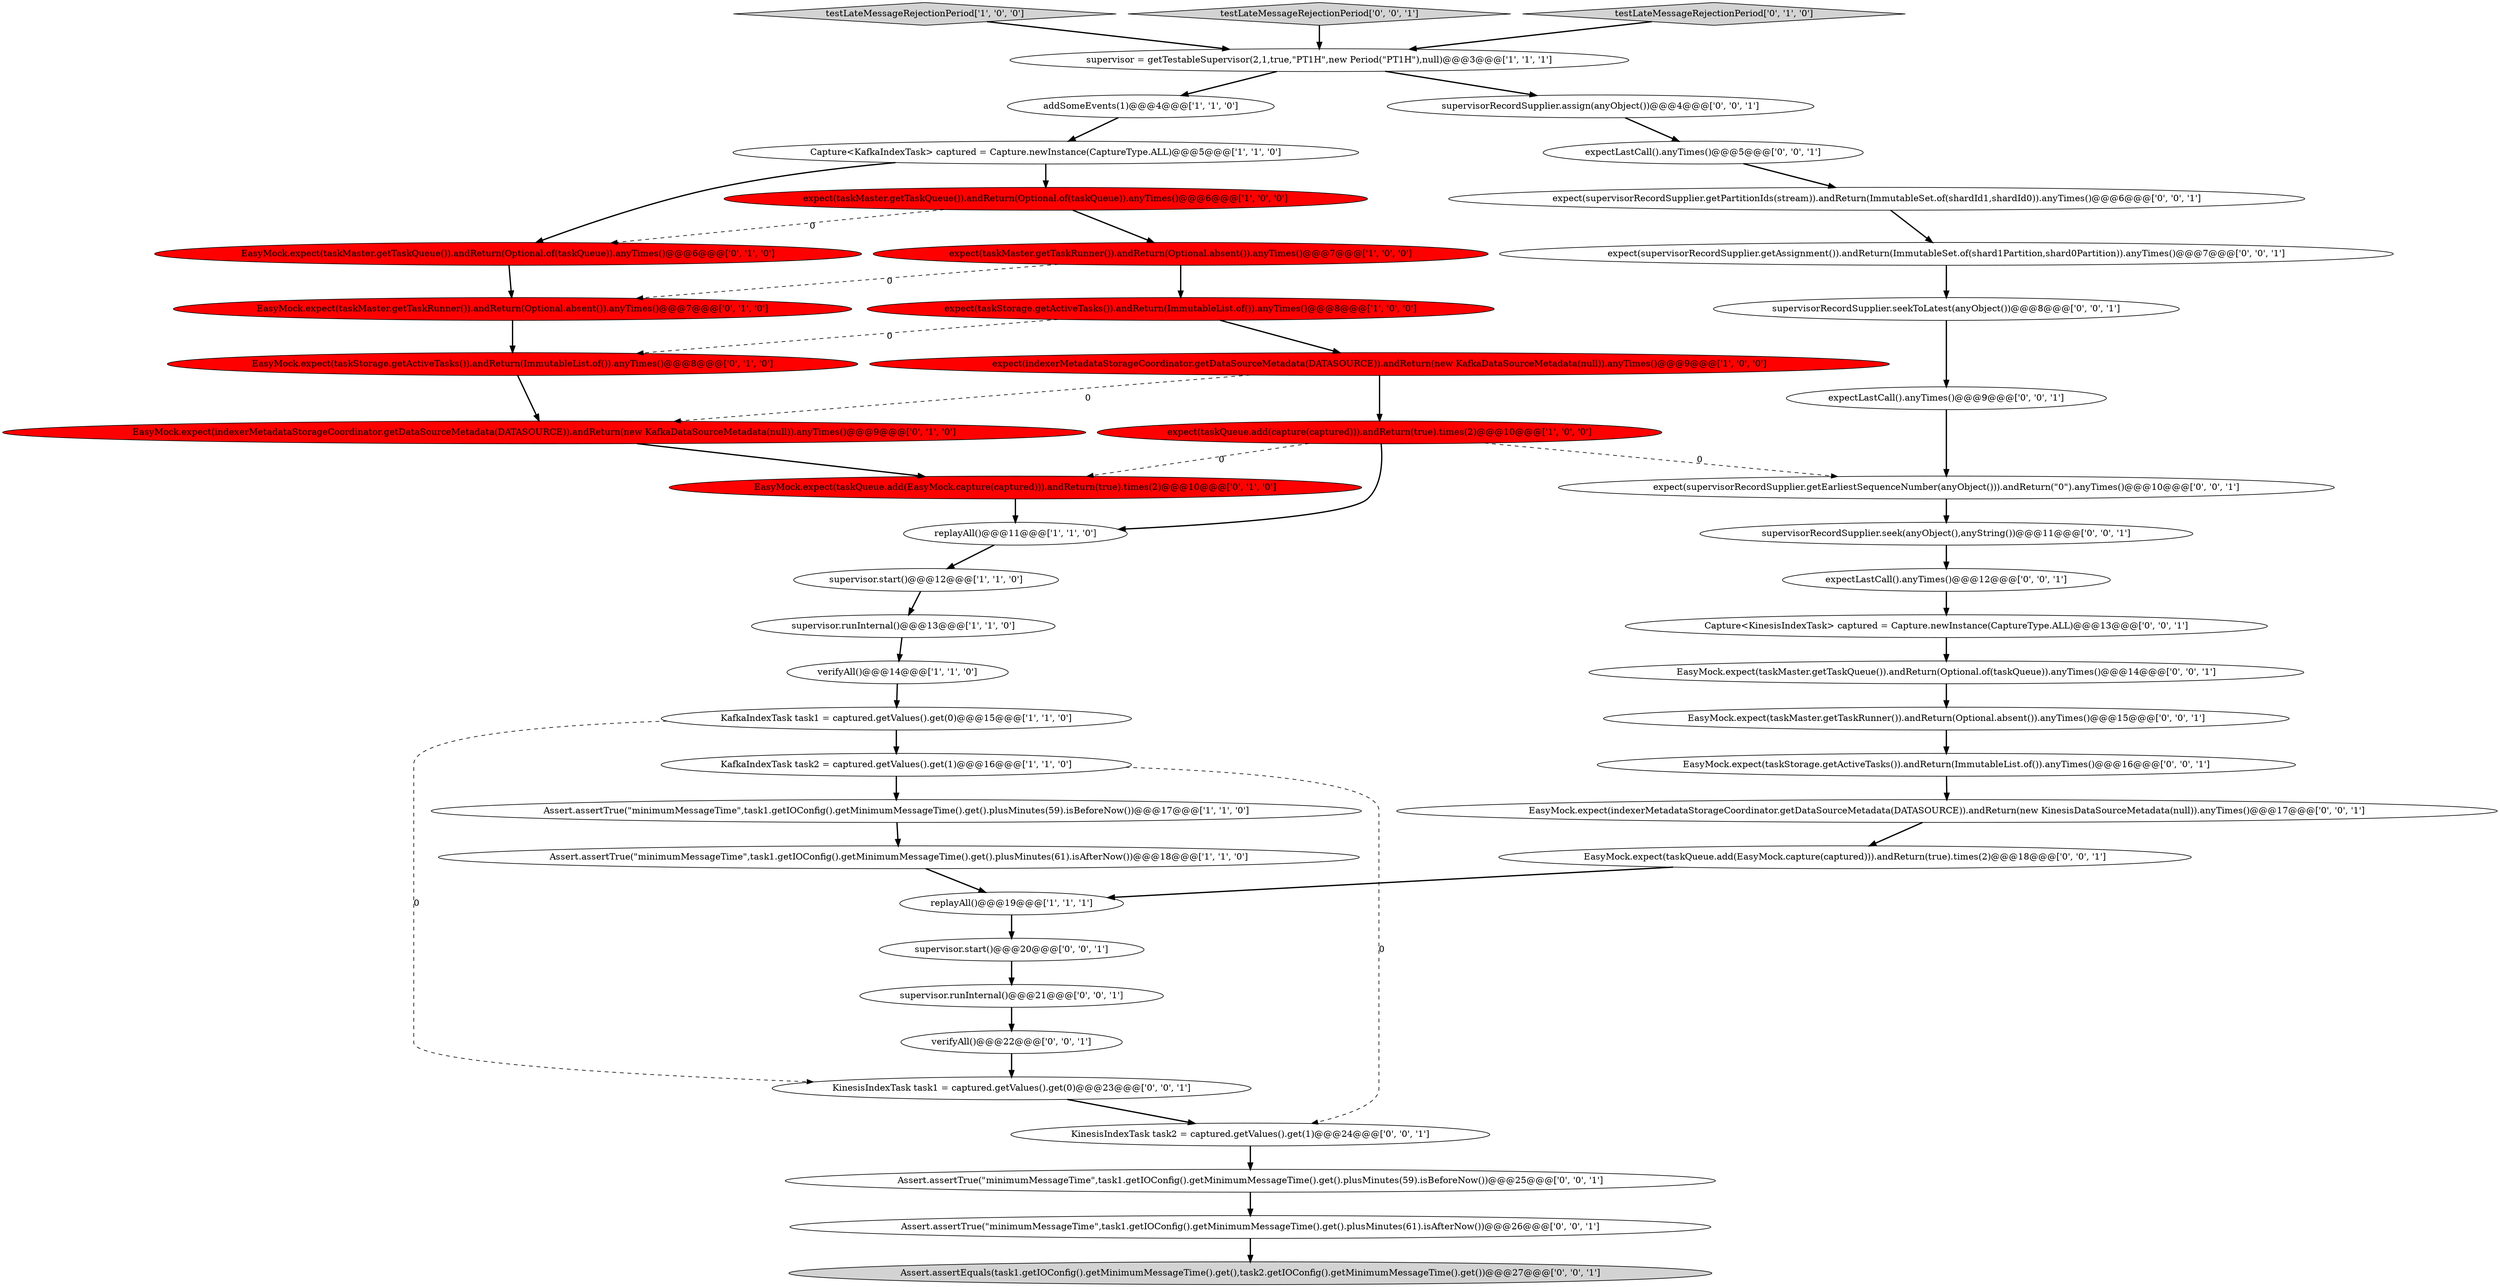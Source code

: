 digraph {
23 [style = filled, label = "EasyMock.expect(taskMaster.getTaskRunner()).andReturn(Optional.absent()).anyTimes()@@@7@@@['0', '1', '0']", fillcolor = red, shape = ellipse image = "AAA1AAABBB2BBB"];
4 [style = filled, label = "testLateMessageRejectionPeriod['1', '0', '0']", fillcolor = lightgray, shape = diamond image = "AAA0AAABBB1BBB"];
42 [style = filled, label = "supervisor.runInternal()@@@21@@@['0', '0', '1']", fillcolor = white, shape = ellipse image = "AAA0AAABBB3BBB"];
1 [style = filled, label = "supervisor.runInternal()@@@13@@@['1', '1', '0']", fillcolor = white, shape = ellipse image = "AAA0AAABBB1BBB"];
47 [style = filled, label = "expect(supervisorRecordSupplier.getEarliestSequenceNumber(anyObject())).andReturn(\"0\").anyTimes()@@@10@@@['0', '0', '1']", fillcolor = white, shape = ellipse image = "AAA0AAABBB3BBB"];
34 [style = filled, label = "Assert.assertTrue(\"minimumMessageTime\",task1.getIOConfig().getMinimumMessageTime().get().plusMinutes(61).isAfterNow())@@@26@@@['0', '0', '1']", fillcolor = white, shape = ellipse image = "AAA0AAABBB3BBB"];
17 [style = filled, label = "Capture<KafkaIndexTask> captured = Capture.newInstance(CaptureType.ALL)@@@5@@@['1', '1', '0']", fillcolor = white, shape = ellipse image = "AAA0AAABBB1BBB"];
20 [style = filled, label = "EasyMock.expect(indexerMetadataStorageCoordinator.getDataSourceMetadata(DATASOURCE)).andReturn(new KafkaDataSourceMetadata(null)).anyTimes()@@@9@@@['0', '1', '0']", fillcolor = red, shape = ellipse image = "AAA1AAABBB2BBB"];
13 [style = filled, label = "expect(taskMaster.getTaskRunner()).andReturn(Optional.absent()).anyTimes()@@@7@@@['1', '0', '0']", fillcolor = red, shape = ellipse image = "AAA1AAABBB1BBB"];
25 [style = filled, label = "expectLastCall().anyTimes()@@@9@@@['0', '0', '1']", fillcolor = white, shape = ellipse image = "AAA0AAABBB3BBB"];
16 [style = filled, label = "addSomeEvents(1)@@@4@@@['1', '1', '0']", fillcolor = white, shape = ellipse image = "AAA0AAABBB1BBB"];
31 [style = filled, label = "testLateMessageRejectionPeriod['0', '0', '1']", fillcolor = lightgray, shape = diamond image = "AAA0AAABBB3BBB"];
15 [style = filled, label = "expect(indexerMetadataStorageCoordinator.getDataSourceMetadata(DATASOURCE)).andReturn(new KafkaDataSourceMetadata(null)).anyTimes()@@@9@@@['1', '0', '0']", fillcolor = red, shape = ellipse image = "AAA1AAABBB1BBB"];
8 [style = filled, label = "replayAll()@@@11@@@['1', '1', '0']", fillcolor = white, shape = ellipse image = "AAA0AAABBB1BBB"];
46 [style = filled, label = "KinesisIndexTask task2 = captured.getValues().get(1)@@@24@@@['0', '0', '1']", fillcolor = white, shape = ellipse image = "AAA0AAABBB3BBB"];
18 [style = filled, label = "EasyMock.expect(taskQueue.add(EasyMock.capture(captured))).andReturn(true).times(2)@@@10@@@['0', '1', '0']", fillcolor = red, shape = ellipse image = "AAA1AAABBB2BBB"];
39 [style = filled, label = "KinesisIndexTask task1 = captured.getValues().get(0)@@@23@@@['0', '0', '1']", fillcolor = white, shape = ellipse image = "AAA0AAABBB3BBB"];
35 [style = filled, label = "Capture<KinesisIndexTask> captured = Capture.newInstance(CaptureType.ALL)@@@13@@@['0', '0', '1']", fillcolor = white, shape = ellipse image = "AAA0AAABBB3BBB"];
30 [style = filled, label = "Assert.assertTrue(\"minimumMessageTime\",task1.getIOConfig().getMinimumMessageTime().get().plusMinutes(59).isBeforeNow())@@@25@@@['0', '0', '1']", fillcolor = white, shape = ellipse image = "AAA0AAABBB3BBB"];
29 [style = filled, label = "supervisorRecordSupplier.seekToLatest(anyObject())@@@8@@@['0', '0', '1']", fillcolor = white, shape = ellipse image = "AAA0AAABBB3BBB"];
14 [style = filled, label = "expect(taskStorage.getActiveTasks()).andReturn(ImmutableList.of()).anyTimes()@@@8@@@['1', '0', '0']", fillcolor = red, shape = ellipse image = "AAA1AAABBB1BBB"];
33 [style = filled, label = "expectLastCall().anyTimes()@@@12@@@['0', '0', '1']", fillcolor = white, shape = ellipse image = "AAA0AAABBB3BBB"];
22 [style = filled, label = "EasyMock.expect(taskMaster.getTaskQueue()).andReturn(Optional.of(taskQueue)).anyTimes()@@@6@@@['0', '1', '0']", fillcolor = red, shape = ellipse image = "AAA1AAABBB2BBB"];
32 [style = filled, label = "EasyMock.expect(indexerMetadataStorageCoordinator.getDataSourceMetadata(DATASOURCE)).andReturn(new KinesisDataSourceMetadata(null)).anyTimes()@@@17@@@['0', '0', '1']", fillcolor = white, shape = ellipse image = "AAA0AAABBB3BBB"];
5 [style = filled, label = "supervisor.start()@@@12@@@['1', '1', '0']", fillcolor = white, shape = ellipse image = "AAA0AAABBB1BBB"];
2 [style = filled, label = "verifyAll()@@@14@@@['1', '1', '0']", fillcolor = white, shape = ellipse image = "AAA0AAABBB1BBB"];
45 [style = filled, label = "EasyMock.expect(taskQueue.add(EasyMock.capture(captured))).andReturn(true).times(2)@@@18@@@['0', '0', '1']", fillcolor = white, shape = ellipse image = "AAA0AAABBB3BBB"];
6 [style = filled, label = "KafkaIndexTask task1 = captured.getValues().get(0)@@@15@@@['1', '1', '0']", fillcolor = white, shape = ellipse image = "AAA0AAABBB1BBB"];
40 [style = filled, label = "supervisorRecordSupplier.assign(anyObject())@@@4@@@['0', '0', '1']", fillcolor = white, shape = ellipse image = "AAA0AAABBB3BBB"];
28 [style = filled, label = "supervisorRecordSupplier.seek(anyObject(),anyString())@@@11@@@['0', '0', '1']", fillcolor = white, shape = ellipse image = "AAA0AAABBB3BBB"];
7 [style = filled, label = "expect(taskMaster.getTaskQueue()).andReturn(Optional.of(taskQueue)).anyTimes()@@@6@@@['1', '0', '0']", fillcolor = red, shape = ellipse image = "AAA1AAABBB1BBB"];
37 [style = filled, label = "EasyMock.expect(taskMaster.getTaskQueue()).andReturn(Optional.of(taskQueue)).anyTimes()@@@14@@@['0', '0', '1']", fillcolor = white, shape = ellipse image = "AAA0AAABBB3BBB"];
3 [style = filled, label = "KafkaIndexTask task2 = captured.getValues().get(1)@@@16@@@['1', '1', '0']", fillcolor = white, shape = ellipse image = "AAA0AAABBB1BBB"];
19 [style = filled, label = "EasyMock.expect(taskStorage.getActiveTasks()).andReturn(ImmutableList.of()).anyTimes()@@@8@@@['0', '1', '0']", fillcolor = red, shape = ellipse image = "AAA1AAABBB2BBB"];
43 [style = filled, label = "EasyMock.expect(taskMaster.getTaskRunner()).andReturn(Optional.absent()).anyTimes()@@@15@@@['0', '0', '1']", fillcolor = white, shape = ellipse image = "AAA0AAABBB3BBB"];
44 [style = filled, label = "expect(supervisorRecordSupplier.getPartitionIds(stream)).andReturn(ImmutableSet.of(shardId1,shardId0)).anyTimes()@@@6@@@['0', '0', '1']", fillcolor = white, shape = ellipse image = "AAA0AAABBB3BBB"];
27 [style = filled, label = "expectLastCall().anyTimes()@@@5@@@['0', '0', '1']", fillcolor = white, shape = ellipse image = "AAA0AAABBB3BBB"];
38 [style = filled, label = "EasyMock.expect(taskStorage.getActiveTasks()).andReturn(ImmutableList.of()).anyTimes()@@@16@@@['0', '0', '1']", fillcolor = white, shape = ellipse image = "AAA0AAABBB3BBB"];
21 [style = filled, label = "testLateMessageRejectionPeriod['0', '1', '0']", fillcolor = lightgray, shape = diamond image = "AAA0AAABBB2BBB"];
24 [style = filled, label = "supervisor.start()@@@20@@@['0', '0', '1']", fillcolor = white, shape = ellipse image = "AAA0AAABBB3BBB"];
41 [style = filled, label = "expect(supervisorRecordSupplier.getAssignment()).andReturn(ImmutableSet.of(shard1Partition,shard0Partition)).anyTimes()@@@7@@@['0', '0', '1']", fillcolor = white, shape = ellipse image = "AAA0AAABBB3BBB"];
11 [style = filled, label = "replayAll()@@@19@@@['1', '1', '1']", fillcolor = white, shape = ellipse image = "AAA0AAABBB1BBB"];
36 [style = filled, label = "Assert.assertEquals(task1.getIOConfig().getMinimumMessageTime().get(),task2.getIOConfig().getMinimumMessageTime().get())@@@27@@@['0', '0', '1']", fillcolor = lightgray, shape = ellipse image = "AAA0AAABBB3BBB"];
0 [style = filled, label = "expect(taskQueue.add(capture(captured))).andReturn(true).times(2)@@@10@@@['1', '0', '0']", fillcolor = red, shape = ellipse image = "AAA1AAABBB1BBB"];
12 [style = filled, label = "supervisor = getTestableSupervisor(2,1,true,\"PT1H\",new Period(\"PT1H\"),null)@@@3@@@['1', '1', '1']", fillcolor = white, shape = ellipse image = "AAA0AAABBB1BBB"];
10 [style = filled, label = "Assert.assertTrue(\"minimumMessageTime\",task1.getIOConfig().getMinimumMessageTime().get().plusMinutes(61).isAfterNow())@@@18@@@['1', '1', '0']", fillcolor = white, shape = ellipse image = "AAA0AAABBB1BBB"];
26 [style = filled, label = "verifyAll()@@@22@@@['0', '0', '1']", fillcolor = white, shape = ellipse image = "AAA0AAABBB3BBB"];
9 [style = filled, label = "Assert.assertTrue(\"minimumMessageTime\",task1.getIOConfig().getMinimumMessageTime().get().plusMinutes(59).isBeforeNow())@@@17@@@['1', '1', '0']", fillcolor = white, shape = ellipse image = "AAA0AAABBB1BBB"];
7->13 [style = bold, label=""];
6->3 [style = bold, label=""];
32->45 [style = bold, label=""];
42->26 [style = bold, label=""];
25->47 [style = bold, label=""];
33->35 [style = bold, label=""];
15->20 [style = dashed, label="0"];
39->46 [style = bold, label=""];
2->6 [style = bold, label=""];
19->20 [style = bold, label=""];
41->29 [style = bold, label=""];
27->44 [style = bold, label=""];
47->28 [style = bold, label=""];
29->25 [style = bold, label=""];
3->46 [style = dashed, label="0"];
30->34 [style = bold, label=""];
12->16 [style = bold, label=""];
0->47 [style = dashed, label="0"];
16->17 [style = bold, label=""];
9->10 [style = bold, label=""];
17->22 [style = bold, label=""];
11->24 [style = bold, label=""];
13->23 [style = dashed, label="0"];
22->23 [style = bold, label=""];
26->39 [style = bold, label=""];
31->12 [style = bold, label=""];
38->32 [style = bold, label=""];
45->11 [style = bold, label=""];
21->12 [style = bold, label=""];
17->7 [style = bold, label=""];
3->9 [style = bold, label=""];
20->18 [style = bold, label=""];
5->1 [style = bold, label=""];
12->40 [style = bold, label=""];
37->43 [style = bold, label=""];
46->30 [style = bold, label=""];
43->38 [style = bold, label=""];
28->33 [style = bold, label=""];
8->5 [style = bold, label=""];
35->37 [style = bold, label=""];
40->27 [style = bold, label=""];
23->19 [style = bold, label=""];
15->0 [style = bold, label=""];
34->36 [style = bold, label=""];
0->8 [style = bold, label=""];
44->41 [style = bold, label=""];
4->12 [style = bold, label=""];
0->18 [style = dashed, label="0"];
14->15 [style = bold, label=""];
1->2 [style = bold, label=""];
18->8 [style = bold, label=""];
14->19 [style = dashed, label="0"];
13->14 [style = bold, label=""];
7->22 [style = dashed, label="0"];
6->39 [style = dashed, label="0"];
24->42 [style = bold, label=""];
10->11 [style = bold, label=""];
}
